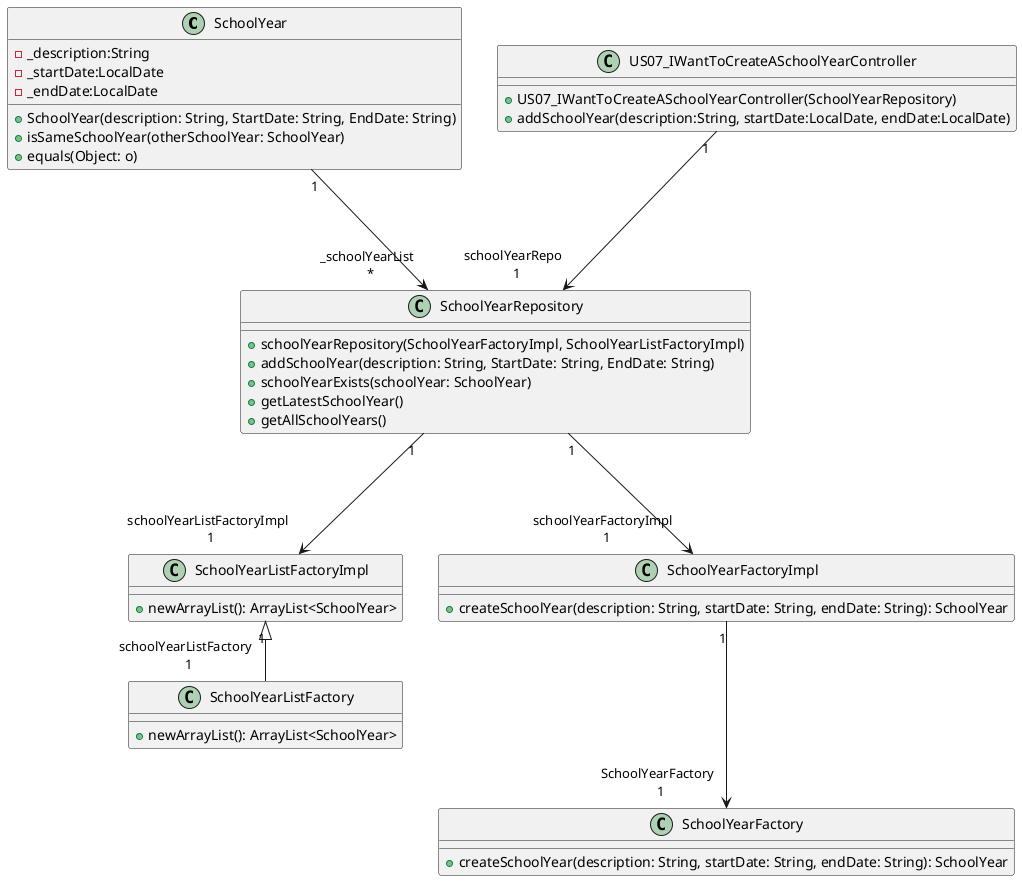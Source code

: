 @startuml
'https://plantuml.com/class-diagram

class SchoolYear {
    -_description:String
    -_startDate:LocalDate
    -_endDate:LocalDate
    +SchoolYear(description: String, StartDate: String, EndDate: String)
    +isSameSchoolYear(otherSchoolYear: SchoolYear)
    +equals(Object: o)
}

class SchoolYearRepository {
    +schoolYearRepository(SchoolYearFactoryImpl, SchoolYearListFactoryImpl)
    +addSchoolYear(description: String, StartDate: String, EndDate: String)
    +schoolYearExists(schoolYear: SchoolYear)
    +getLatestSchoolYear()
    +getAllSchoolYears()
}

class US07_IWantToCreateASchoolYearController {
   +US07_IWantToCreateASchoolYearController(SchoolYearRepository)
   +addSchoolYear(description:String, startDate:LocalDate, endDate:LocalDate)
}

class SchoolYearListFactory {
   +newArrayList(): ArrayList<SchoolYear>
}

class SchoolYearListFactoryImpl {
   +newArrayList(): ArrayList<SchoolYear>
}

class SchoolYearFactory {
   +createSchoolYear(description: String, startDate: String, endDate: String): SchoolYear
}

class SchoolYearFactoryImpl {
   +createSchoolYear(description: String, startDate: String, endDate: String): SchoolYear
}

SchoolYearRepository "1" ---> "schoolYearListFactoryImpl \n 1" SchoolYearListFactoryImpl
SchoolYearRepository "1" ---> "schoolYearFactoryImpl \n 1" SchoolYearFactoryImpl
SchoolYearListFactoryImpl "1" <|-- "schoolYearListFactory \n 1" SchoolYearListFactory
US07_IWantToCreateASchoolYearController "1" ---> "schoolYearRepo \n 1" SchoolYearRepository
SchoolYear "1" ---> "_schoolYearList \n *" SchoolYearRepository
SchoolYearFactoryImpl "1" ---> "SchoolYearFactory \n 1" SchoolYearFactory

@enduml
